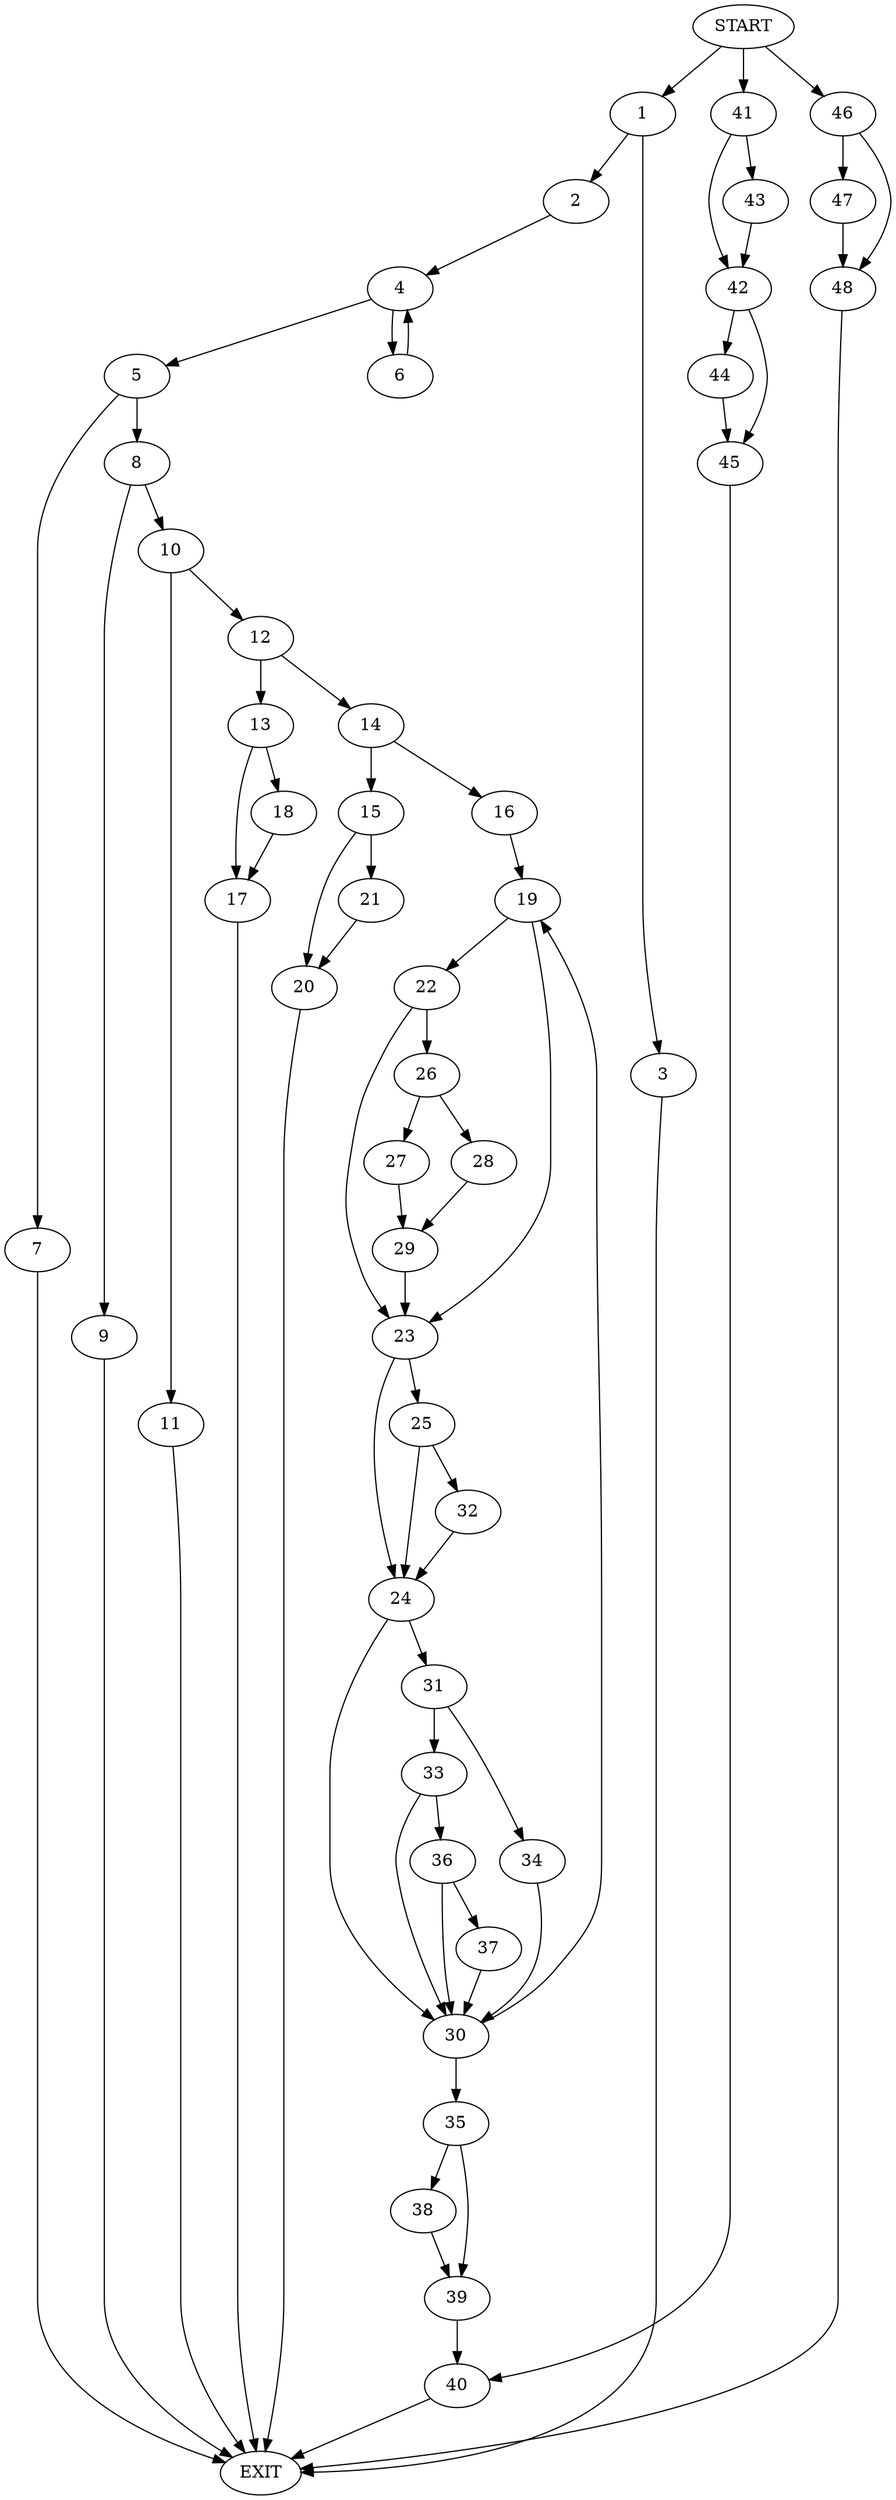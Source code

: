 digraph {
0 [label="START"]
49 [label="EXIT"]
0 -> 1
1 -> 2
1 -> 3
3 -> 49
2 -> 4
4 -> 5
4 -> 6
6 -> 4
5 -> 7
5 -> 8
8 -> 9
8 -> 10
7 -> 49
9 -> 49
10 -> 11
10 -> 12
12 -> 13
12 -> 14
11 -> 49
14 -> 15
14 -> 16
13 -> 17
13 -> 18
18 -> 17
17 -> 49
16 -> 19
15 -> 20
15 -> 21
21 -> 20
20 -> 49
19 -> 22
19 -> 23
23 -> 24
23 -> 25
22 -> 26
22 -> 23
26 -> 27
26 -> 28
27 -> 29
28 -> 29
29 -> 23
24 -> 30
24 -> 31
25 -> 24
25 -> 32
32 -> 24
31 -> 33
31 -> 34
30 -> 35
30 -> 19
34 -> 30
33 -> 36
33 -> 30
36 -> 37
36 -> 30
37 -> 30
35 -> 38
35 -> 39
38 -> 39
39 -> 40
40 -> 49
0 -> 41
41 -> 42
41 -> 43
43 -> 42
42 -> 44
42 -> 45
45 -> 40
44 -> 45
0 -> 46
46 -> 47
46 -> 48
48 -> 49
47 -> 48
}
